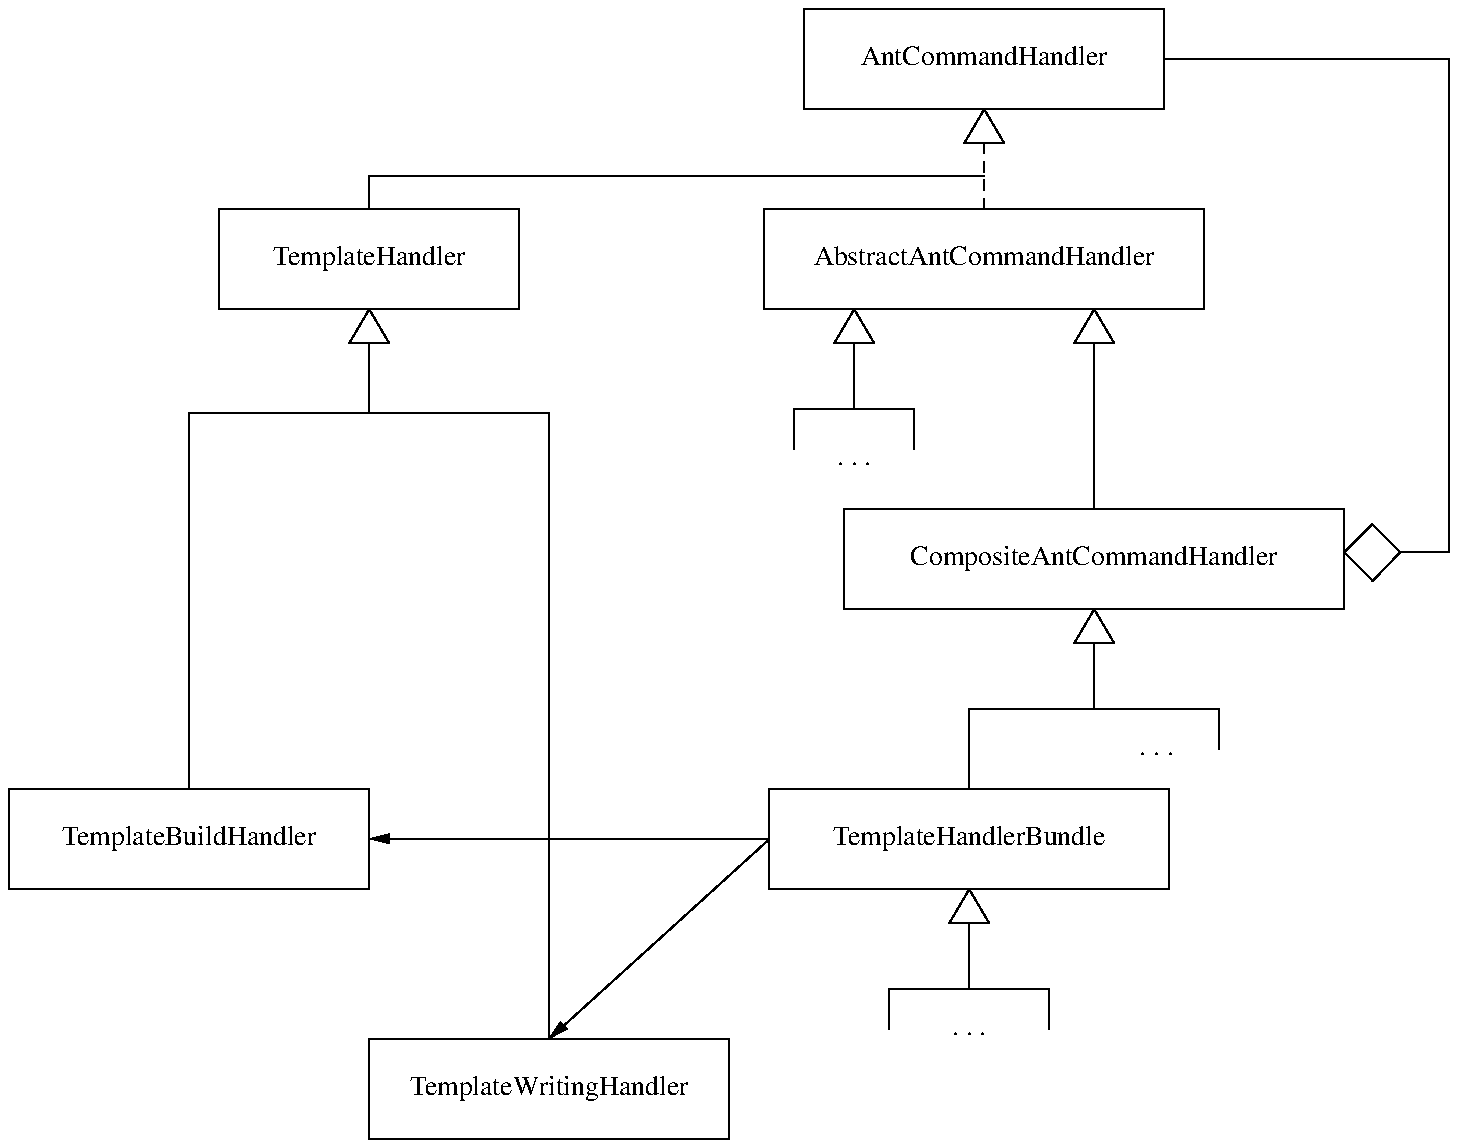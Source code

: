 .PS
define triangle { line from $1 down $2*sqrt(3)*0.5 left $2*0.5 then right $2*0.5; B: line right $2*0.5; line to $1 };
define diamond { [ A: line from $1 down $2*sqrt(2)*0.5 left $2*sqrt(2)*0.5; B: line right $2*sqrt(2)*0.5 down $2*sqrt(2)*0.5; C: line right $2*sqrt(2)*0.5 up $2*sqrt(2)*0.5; D: line to $1 ] };
ANT_COMMAND_HANDLER: box wid 1.8 "AntCommandHandler";
TRI1: triangle( bottom of last box, 0.2 );
ABSTRACT_ANT_COMMAND_HANDLER:
[  box wid 2.2 "AbstractAntCommandHandler"
] with .n at last box.s - (0, 0.5);
move to TRI1.s;
line dashed down TRI1.s.y - ABSTRACT_ANT_COMMAND_HANDLER.n.y;
move to ABSTRACT_ANT_COMMAND_HANDLER.s;
move left from 1/4 of the way between ABSTRACT_ANT_COMMAND_HANDLER.w and ABSTRACT_ANT_COMMAND_HANDLER.e;
move right 0.1;
move down 0.75;
#line down 0.5;
L1: line right 0.3;
line up 0;
INVIS1: [ box invis wid 0 "" ];# with .s at ABSTRACT_ANT_COMMAND_HANDLER.s;
TRI2: triangle( INVIS1.n, 0.2 );
move down 0.5;
INVIS2: [ box invis wid 0 "" ];
line from TRI2.s down TRI2.s.y - INVIS2.n.y;
L2: line right 0.3;
move to L1.w;
line down 0.2;
move to L2.e;
line down 0.2;
move to L2.w;
box invis ". . .";
move to (3/4 of the way between ABSTRACT_ANT_COMMAND_HANDLER.w and ABSTRACT_ANT_COMMAND_HANDLER.e, ABSTRACT_ANT_COMMAND_HANDLER.s);
INVIS3: [ box invis wid 0 "" ];
TRI3: triangle( INVIS3.n, 0.2 );
move down 1;
INVIS4: [ box invis wid 0 "" ];
L3: line from TRI3.s down TRI3.s.y - INVIS4.n.y;
COMPOSITE: box wid 2.5 "CompositeAntCommandHandler";
#move to (COMPOSITE.e.x + 0.1*sqrt(2), 1/4 of the way between COMPOSITE.se and COMPOSITE.ne);

INVIS5: [ box invis wid 0 ht 0 "" ] at (COMPOSITE.e.x + 0.1*sqrt(2), COMPOSITE.e.y + 0.1*sqrt(3));
DIAMOND: diamond( INVIS5.e, 0.2 );
L5: line right 1 + 0.3*sqrt(2) at (ANT_COMMAND_HANDLER.e.x, ANT_COMMAND_HANDLER.e.y);
line from (DIAMOND.D.x, DIAMOND.D.y) to (L5.e.x, DIAMOND.D.y);
line from (L5.e.x, DIAMOND.D.y) to (L5.e.x, L5.e.y);

move to (COMPOSITE.s.x, COMPOSITE.s.y - 0.1*sqrt(3));
move down 0.5 - 0.1*sqrt(3);
INVIS6: [ box invis wid 0 "" ];
TRI4: triangle( COMPOSITE.s, 0.2 );
line from TRI4.s down TRI4.s.y - INVIS6.n.y;
L7: line right (COMPOSITE.wid / 4);
line down 0.2;
move to L7.e;
line down 0.2;
box invis ". . ." at ( L7.w.x + COMPOSITE.wid / 8, L7.s.y - 0.2);

move to L7.w;
line left (COMPOSITE.wid / 4);
line down 0.4;

TEMPLATE_HANDLER_BUNDLE: box wid 2.0 "TemplateHandlerBundle";
move to (TEMPLATE_HANDLER_BUNDLE.s.x, TEMPLATE_HANDLER_BUNDLE.s.y - 0.1*sqrt(3));
move down 0.5 - 0.1*sqrt(3);
INVIS7: [ box invis wid 0 "" ];
TRI8: triangle( TEMPLATE_HANDLER_BUNDLE.s, 0.2 );
line from TRI8.s down TRI8.s.y - INVIS7.n.y;
L8: line right 0.4;
line down 0.2;
move to L8.w;
line left 0.4;
line down 0.2;
box invis ". . ." at ( L8.w.x, L8.s.y - 0.2);

move to TEMPLATE_HANDLER_BUNDLE.w;
move left 2;
TEMPLATE_BUILD_HANDLER: box wid 1.8 "TemplateBuildHandler";
arrow from TEMPLATE_HANDLER_BUNDLE.w to TEMPLATE_BUILD_HANDLER.e;

move to TEMPLATE_HANDLER_BUNDLE.w;
move left 1.1;
move down 1;
TEMPLATE_WRITING_HANDLER: box wid 1.8 "TemplateWritingHandler";
arrow from TEMPLATE_HANDLER_BUNDLE.w to TEMPLATE_WRITING_HANDLER.n;

TEMPLATE_HANDLER: box wid 1.5 "TemplateHandler" at (TEMPLATE_BUILD_HANDLER.e.x, ABSTRACT_ANT_COMMAND_HANDLER.e.y);
L9: line from TEMPLATE_HANDLER.n to (TEMPLATE_HANDLER.n.x, TRI1.y - 0.1*sqrt(3) - (TRI1.y - 0.1*sqrt(3) - ABSTRACT_ANT_COMMAND_HANDLER.n.y)/2);
line from L9.n to (ANT_COMMAND_HANDLER.s.x, TRI1.y - 0.1*sqrt(3) - (TRI1.y - 0.1*sqrt(3) - ABSTRACT_ANT_COMMAND_HANDLER.n.y)/2);

TRI9: triangle( TEMPLATE_HANDLER.s, 0.2 );

L10: line from (TRI9.s.x, TRI9.s.y) to (TRI9.s.x, TRI9.s.y - 0.2*sqrt(3));
L11: line from (TEMPLATE_BUILD_HANDLER.n.x, TEMPLATE_BUILD_HANDLER.n.y) to (TEMPLATE_BUILD_HANDLER.n.x, L10.s.y);
L12: line from (L11.n.x, L11.n.y) to (TEMPLATE_WRITING_HANDLER.n.x, L11.n.y);
L12: line from (TEMPLATE_WRITING_HANDLER.n.x, L11.n.y) to (TEMPLATE_WRITING_HANDLER.n.x, TEMPLATE_WRITING_HANDLER.n.y);
.PE
